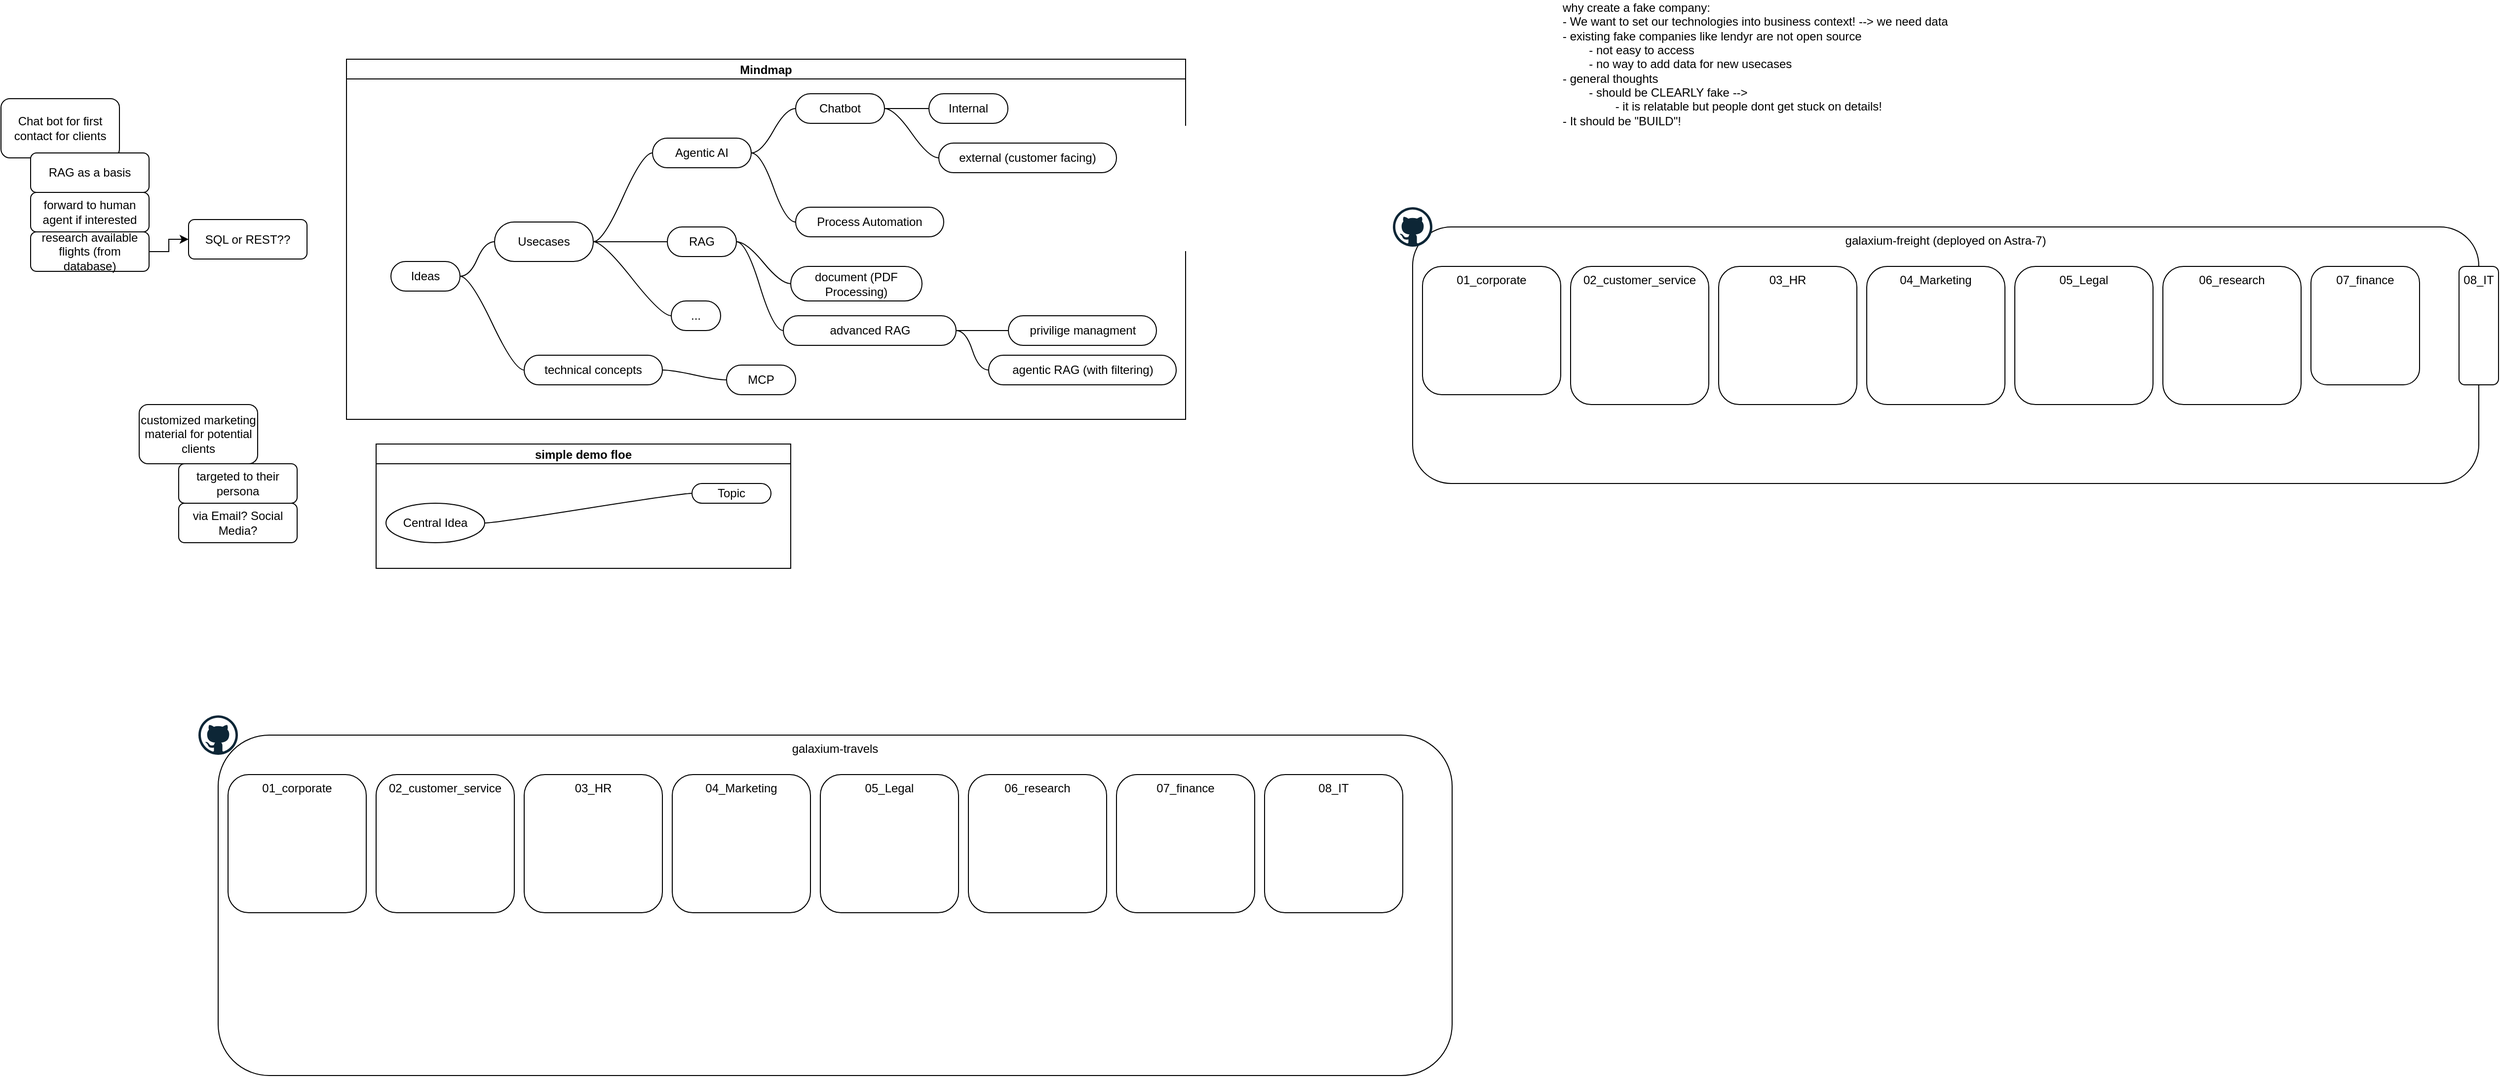 <mxfile version="26.2.2">
  <diagram name="Seite-1" id="2PyKl96wRA6kix1MNpUL">
    <mxGraphModel dx="2246" dy="1999" grid="1" gridSize="10" guides="1" tooltips="1" connect="1" arrows="1" fold="1" page="1" pageScale="1" pageWidth="827" pageHeight="1169" math="0" shadow="0">
      <root>
        <mxCell id="0" />
        <mxCell id="1" parent="0" />
        <mxCell id="Tkfj0mvICvi8Fl6UQZ2X-1" value="galaxium-travels" style="rounded=1;whiteSpace=wrap;html=1;verticalAlign=top;" vertex="1" parent="1">
          <mxGeometry x="140" y="345" width="1250" height="345" as="geometry" />
        </mxCell>
        <mxCell id="Tkfj0mvICvi8Fl6UQZ2X-2" value="" style="dashed=0;outlineConnect=0;html=1;align=center;labelPosition=center;verticalLabelPosition=bottom;verticalAlign=top;shape=mxgraph.weblogos.github" vertex="1" parent="1">
          <mxGeometry x="120" y="325" width="40" height="40" as="geometry" />
        </mxCell>
        <mxCell id="Tkfj0mvICvi8Fl6UQZ2X-7" value="01_corporate" style="rounded=1;whiteSpace=wrap;html=1;verticalAlign=top;" vertex="1" parent="1">
          <mxGeometry x="150" y="385" width="140" height="140" as="geometry" />
        </mxCell>
        <mxCell id="Tkfj0mvICvi8Fl6UQZ2X-8" value="02_customer_service" style="rounded=1;whiteSpace=wrap;html=1;verticalAlign=top;" vertex="1" parent="1">
          <mxGeometry x="300" y="385" width="140" height="140" as="geometry" />
        </mxCell>
        <mxCell id="Tkfj0mvICvi8Fl6UQZ2X-9" value="03_HR" style="rounded=1;whiteSpace=wrap;html=1;verticalAlign=top;" vertex="1" parent="1">
          <mxGeometry x="450" y="385" width="140" height="140" as="geometry" />
        </mxCell>
        <mxCell id="Tkfj0mvICvi8Fl6UQZ2X-10" value="04_Marketing" style="rounded=1;whiteSpace=wrap;html=1;verticalAlign=top;" vertex="1" parent="1">
          <mxGeometry x="600" y="385" width="140" height="140" as="geometry" />
        </mxCell>
        <mxCell id="Tkfj0mvICvi8Fl6UQZ2X-11" value="05_Legal" style="rounded=1;whiteSpace=wrap;html=1;verticalAlign=top;" vertex="1" parent="1">
          <mxGeometry x="750" y="385" width="140" height="140" as="geometry" />
        </mxCell>
        <mxCell id="Tkfj0mvICvi8Fl6UQZ2X-12" value="06_research" style="rounded=1;whiteSpace=wrap;html=1;verticalAlign=top;" vertex="1" parent="1">
          <mxGeometry x="900" y="385" width="140" height="140" as="geometry" />
        </mxCell>
        <mxCell id="Tkfj0mvICvi8Fl6UQZ2X-13" value="07_finance" style="rounded=1;whiteSpace=wrap;html=1;verticalAlign=top;" vertex="1" parent="1">
          <mxGeometry x="1050" y="385" width="140" height="140" as="geometry" />
        </mxCell>
        <mxCell id="Tkfj0mvICvi8Fl6UQZ2X-14" value="08_IT" style="rounded=1;whiteSpace=wrap;html=1;verticalAlign=top;" vertex="1" parent="1">
          <mxGeometry x="1200" y="385" width="140" height="140" as="geometry" />
        </mxCell>
        <mxCell id="Tkfj0mvICvi8Fl6UQZ2X-21" value="Mindmap" style="swimlane;startSize=20;horizontal=1;containerType=tree;" vertex="1" parent="1">
          <mxGeometry x="270" y="-340" width="850" height="365" as="geometry" />
        </mxCell>
        <mxCell id="Tkfj0mvICvi8Fl6UQZ2X-22" value="" style="edgeStyle=entityRelationEdgeStyle;startArrow=none;endArrow=none;segment=10;curved=1;sourcePerimeterSpacing=0;targetPerimeterSpacing=0;rounded=0;" edge="1" parent="Tkfj0mvICvi8Fl6UQZ2X-21" source="Tkfj0mvICvi8Fl6UQZ2X-26" target="Tkfj0mvICvi8Fl6UQZ2X-27">
          <mxGeometry relative="1" as="geometry" />
        </mxCell>
        <mxCell id="Tkfj0mvICvi8Fl6UQZ2X-24" value="" style="edgeStyle=entityRelationEdgeStyle;startArrow=none;endArrow=none;segment=10;curved=1;sourcePerimeterSpacing=0;targetPerimeterSpacing=0;rounded=0;" edge="1" parent="Tkfj0mvICvi8Fl6UQZ2X-21" source="Tkfj0mvICvi8Fl6UQZ2X-26" target="Tkfj0mvICvi8Fl6UQZ2X-29">
          <mxGeometry relative="1" as="geometry" />
        </mxCell>
        <mxCell id="Tkfj0mvICvi8Fl6UQZ2X-26" value="Usecases" style="whiteSpace=wrap;html=1;align=center;treeFolding=1;treeMoving=1;newEdgeStyle={&quot;edgeStyle&quot;:&quot;entityRelationEdgeStyle&quot;,&quot;startArrow&quot;:&quot;none&quot;,&quot;endArrow&quot;:&quot;none&quot;,&quot;segment&quot;:10,&quot;curved&quot;:1,&quot;sourcePerimeterSpacing&quot;:0,&quot;targetPerimeterSpacing&quot;:0};rounded=1;arcSize=50;strokeWidth=1;autosize=1;spacing=4;" vertex="1" parent="Tkfj0mvICvi8Fl6UQZ2X-21">
          <mxGeometry x="150" y="165" width="100" height="40" as="geometry" />
        </mxCell>
        <mxCell id="Tkfj0mvICvi8Fl6UQZ2X-27" value="Agentic AI" style="whiteSpace=wrap;html=1;rounded=1;arcSize=50;align=center;verticalAlign=middle;strokeWidth=1;autosize=1;spacing=4;treeFolding=1;treeMoving=1;newEdgeStyle={&quot;edgeStyle&quot;:&quot;entityRelationEdgeStyle&quot;,&quot;startArrow&quot;:&quot;none&quot;,&quot;endArrow&quot;:&quot;none&quot;,&quot;segment&quot;:10,&quot;curved&quot;:1,&quot;sourcePerimeterSpacing&quot;:0,&quot;targetPerimeterSpacing&quot;:0};" vertex="1" parent="Tkfj0mvICvi8Fl6UQZ2X-21">
          <mxGeometry x="310" y="80" width="100" height="30" as="geometry" />
        </mxCell>
        <mxCell id="Tkfj0mvICvi8Fl6UQZ2X-29" value="RAG" style="whiteSpace=wrap;html=1;rounded=1;arcSize=50;align=center;verticalAlign=middle;strokeWidth=1;autosize=1;spacing=4;treeFolding=1;treeMoving=1;newEdgeStyle={&quot;edgeStyle&quot;:&quot;entityRelationEdgeStyle&quot;,&quot;startArrow&quot;:&quot;none&quot;,&quot;endArrow&quot;:&quot;none&quot;,&quot;segment&quot;:10,&quot;curved&quot;:1,&quot;sourcePerimeterSpacing&quot;:0,&quot;targetPerimeterSpacing&quot;:0};" vertex="1" parent="Tkfj0mvICvi8Fl6UQZ2X-21">
          <mxGeometry x="325" y="170" width="70" height="30" as="geometry" />
        </mxCell>
        <mxCell id="Tkfj0mvICvi8Fl6UQZ2X-31" value="" style="edgeStyle=entityRelationEdgeStyle;startArrow=none;endArrow=none;segment=10;curved=1;sourcePerimeterSpacing=0;targetPerimeterSpacing=0;rounded=0;" edge="1" target="Tkfj0mvICvi8Fl6UQZ2X-32" source="Tkfj0mvICvi8Fl6UQZ2X-27" parent="Tkfj0mvICvi8Fl6UQZ2X-21">
          <mxGeometry relative="1" as="geometry">
            <mxPoint x="370" y="-220" as="sourcePoint" />
          </mxGeometry>
        </mxCell>
        <mxCell id="Tkfj0mvICvi8Fl6UQZ2X-32" value="Chatbot" style="whiteSpace=wrap;html=1;rounded=1;arcSize=50;align=center;verticalAlign=middle;strokeWidth=1;autosize=1;spacing=4;treeFolding=1;treeMoving=1;newEdgeStyle={&quot;edgeStyle&quot;:&quot;entityRelationEdgeStyle&quot;,&quot;startArrow&quot;:&quot;none&quot;,&quot;endArrow&quot;:&quot;none&quot;,&quot;segment&quot;:10,&quot;curved&quot;:1,&quot;sourcePerimeterSpacing&quot;:0,&quot;targetPerimeterSpacing&quot;:0};" vertex="1" parent="Tkfj0mvICvi8Fl6UQZ2X-21">
          <mxGeometry x="455" y="35" width="90" height="30" as="geometry" />
        </mxCell>
        <mxCell id="Tkfj0mvICvi8Fl6UQZ2X-33" value="" style="edgeStyle=entityRelationEdgeStyle;startArrow=none;endArrow=none;segment=10;curved=1;sourcePerimeterSpacing=0;targetPerimeterSpacing=0;rounded=0;" edge="1" target="Tkfj0mvICvi8Fl6UQZ2X-34" source="Tkfj0mvICvi8Fl6UQZ2X-32" parent="Tkfj0mvICvi8Fl6UQZ2X-21">
          <mxGeometry relative="1" as="geometry">
            <mxPoint x="520" y="-270" as="sourcePoint" />
          </mxGeometry>
        </mxCell>
        <mxCell id="Tkfj0mvICvi8Fl6UQZ2X-34" value="Internal" style="whiteSpace=wrap;html=1;rounded=1;arcSize=50;align=center;verticalAlign=middle;strokeWidth=1;autosize=1;spacing=4;treeFolding=1;treeMoving=1;newEdgeStyle={&quot;edgeStyle&quot;:&quot;entityRelationEdgeStyle&quot;,&quot;startArrow&quot;:&quot;none&quot;,&quot;endArrow&quot;:&quot;none&quot;,&quot;segment&quot;:10,&quot;curved&quot;:1,&quot;sourcePerimeterSpacing&quot;:0,&quot;targetPerimeterSpacing&quot;:0};" vertex="1" parent="Tkfj0mvICvi8Fl6UQZ2X-21">
          <mxGeometry x="590" y="35" width="80" height="30" as="geometry" />
        </mxCell>
        <mxCell id="Tkfj0mvICvi8Fl6UQZ2X-37" value="" style="edgeStyle=entityRelationEdgeStyle;startArrow=none;endArrow=none;segment=10;curved=1;sourcePerimeterSpacing=0;targetPerimeterSpacing=0;rounded=0;" edge="1" target="Tkfj0mvICvi8Fl6UQZ2X-38" source="Tkfj0mvICvi8Fl6UQZ2X-32" parent="Tkfj0mvICvi8Fl6UQZ2X-21">
          <mxGeometry relative="1" as="geometry">
            <mxPoint x="520" y="-270" as="sourcePoint" />
          </mxGeometry>
        </mxCell>
        <mxCell id="Tkfj0mvICvi8Fl6UQZ2X-38" value="external (customer facing)" style="whiteSpace=wrap;html=1;rounded=1;arcSize=50;align=center;verticalAlign=middle;strokeWidth=1;autosize=1;spacing=4;treeFolding=1;treeMoving=1;newEdgeStyle={&quot;edgeStyle&quot;:&quot;entityRelationEdgeStyle&quot;,&quot;startArrow&quot;:&quot;none&quot;,&quot;endArrow&quot;:&quot;none&quot;,&quot;segment&quot;:10,&quot;curved&quot;:1,&quot;sourcePerimeterSpacing&quot;:0,&quot;targetPerimeterSpacing&quot;:0};" vertex="1" parent="Tkfj0mvICvi8Fl6UQZ2X-21">
          <mxGeometry x="600" y="85" width="180" height="30" as="geometry" />
        </mxCell>
        <mxCell id="Tkfj0mvICvi8Fl6UQZ2X-46" value="" style="edgeStyle=entityRelationEdgeStyle;rounded=0;orthogonalLoop=1;jettySize=auto;html=1;startArrow=none;endArrow=none;segment=10;curved=1;sourcePerimeterSpacing=0;targetPerimeterSpacing=0;" edge="1" source="Tkfj0mvICvi8Fl6UQZ2X-26" target="Tkfj0mvICvi8Fl6UQZ2X-47" parent="Tkfj0mvICvi8Fl6UQZ2X-21">
          <mxGeometry relative="1" as="geometry" />
        </mxCell>
        <mxCell id="Tkfj0mvICvi8Fl6UQZ2X-47" value="..." style="whiteSpace=wrap;html=1;align=center;treeFolding=1;treeMoving=1;newEdgeStyle={&quot;edgeStyle&quot;:&quot;entityRelationEdgeStyle&quot;,&quot;startArrow&quot;:&quot;none&quot;,&quot;endArrow&quot;:&quot;none&quot;,&quot;segment&quot;:10,&quot;curved&quot;:1,&quot;sourcePerimeterSpacing&quot;:0,&quot;targetPerimeterSpacing&quot;:0};rounded=1;arcSize=50;strokeWidth=1;autosize=1;spacing=4;" vertex="1" parent="Tkfj0mvICvi8Fl6UQZ2X-21">
          <mxGeometry x="329" y="245" width="50" height="30" as="geometry" />
        </mxCell>
        <mxCell id="Tkfj0mvICvi8Fl6UQZ2X-48" value="" style="edgeStyle=entityRelationEdgeStyle;startArrow=none;endArrow=none;segment=10;curved=1;sourcePerimeterSpacing=0;targetPerimeterSpacing=0;rounded=0;" edge="1" target="Tkfj0mvICvi8Fl6UQZ2X-49" source="Tkfj0mvICvi8Fl6UQZ2X-27" parent="Tkfj0mvICvi8Fl6UQZ2X-21">
          <mxGeometry relative="1" as="geometry">
            <mxPoint x="360" y="-215" as="sourcePoint" />
          </mxGeometry>
        </mxCell>
        <mxCell id="Tkfj0mvICvi8Fl6UQZ2X-49" value="Process Automation" style="whiteSpace=wrap;html=1;rounded=1;arcSize=50;align=center;verticalAlign=middle;strokeWidth=1;autosize=1;spacing=4;treeFolding=1;treeMoving=1;newEdgeStyle={&quot;edgeStyle&quot;:&quot;entityRelationEdgeStyle&quot;,&quot;startArrow&quot;:&quot;none&quot;,&quot;endArrow&quot;:&quot;none&quot;,&quot;segment&quot;:10,&quot;curved&quot;:1,&quot;sourcePerimeterSpacing&quot;:0,&quot;targetPerimeterSpacing&quot;:0};" vertex="1" parent="Tkfj0mvICvi8Fl6UQZ2X-21">
          <mxGeometry x="455" y="150" width="150" height="30" as="geometry" />
        </mxCell>
        <mxCell id="Tkfj0mvICvi8Fl6UQZ2X-50" value="" style="edgeStyle=entityRelationEdgeStyle;startArrow=none;endArrow=none;segment=10;curved=1;sourcePerimeterSpacing=0;targetPerimeterSpacing=0;rounded=0;" edge="1" target="Tkfj0mvICvi8Fl6UQZ2X-51" source="Tkfj0mvICvi8Fl6UQZ2X-29" parent="Tkfj0mvICvi8Fl6UQZ2X-21">
          <mxGeometry relative="1" as="geometry">
            <mxPoint x="360" y="-215" as="sourcePoint" />
          </mxGeometry>
        </mxCell>
        <mxCell id="Tkfj0mvICvi8Fl6UQZ2X-51" value="document (PDF Processing)" style="whiteSpace=wrap;html=1;rounded=1;arcSize=50;align=center;verticalAlign=middle;strokeWidth=1;autosize=1;spacing=4;treeFolding=1;treeMoving=1;newEdgeStyle={&quot;edgeStyle&quot;:&quot;entityRelationEdgeStyle&quot;,&quot;startArrow&quot;:&quot;none&quot;,&quot;endArrow&quot;:&quot;none&quot;,&quot;segment&quot;:10,&quot;curved&quot;:1,&quot;sourcePerimeterSpacing&quot;:0,&quot;targetPerimeterSpacing&quot;:0};" vertex="1" parent="Tkfj0mvICvi8Fl6UQZ2X-21">
          <mxGeometry x="450" y="210" width="133" height="35" as="geometry" />
        </mxCell>
        <mxCell id="Tkfj0mvICvi8Fl6UQZ2X-52" value="" style="edgeStyle=entityRelationEdgeStyle;rounded=0;orthogonalLoop=1;jettySize=auto;html=1;startArrow=none;endArrow=none;segment=10;curved=1;sourcePerimeterSpacing=0;targetPerimeterSpacing=0;" edge="1" source="Tkfj0mvICvi8Fl6UQZ2X-26" target="Tkfj0mvICvi8Fl6UQZ2X-57" parent="Tkfj0mvICvi8Fl6UQZ2X-21">
          <mxGeometry relative="1" as="geometry" />
        </mxCell>
        <mxCell id="Tkfj0mvICvi8Fl6UQZ2X-53" value="technical concepts" style="whiteSpace=wrap;html=1;align=center;treeFolding=1;treeMoving=1;newEdgeStyle={&quot;edgeStyle&quot;:&quot;entityRelationEdgeStyle&quot;,&quot;startArrow&quot;:&quot;none&quot;,&quot;endArrow&quot;:&quot;none&quot;,&quot;segment&quot;:10,&quot;curved&quot;:1,&quot;sourcePerimeterSpacing&quot;:0,&quot;targetPerimeterSpacing&quot;:0};rounded=1;arcSize=50;strokeWidth=1;autosize=1;spacing=4;" vertex="1" parent="Tkfj0mvICvi8Fl6UQZ2X-21">
          <mxGeometry x="180" y="300" width="140" height="30" as="geometry" />
        </mxCell>
        <mxCell id="Tkfj0mvICvi8Fl6UQZ2X-56" value="" style="edgeStyle=entityRelationEdgeStyle;rounded=0;orthogonalLoop=1;jettySize=auto;html=1;startArrow=none;endArrow=none;segment=10;curved=1;sourcePerimeterSpacing=0;targetPerimeterSpacing=0;" edge="1" target="Tkfj0mvICvi8Fl6UQZ2X-53" source="Tkfj0mvICvi8Fl6UQZ2X-57" parent="Tkfj0mvICvi8Fl6UQZ2X-21">
          <mxGeometry relative="1" as="geometry">
            <mxPoint x="340" y="-95" as="sourcePoint" />
          </mxGeometry>
        </mxCell>
        <mxCell id="Tkfj0mvICvi8Fl6UQZ2X-57" value="Ideas" style="whiteSpace=wrap;html=1;align=center;treeFolding=1;treeMoving=1;newEdgeStyle={&quot;edgeStyle&quot;:&quot;entityRelationEdgeStyle&quot;,&quot;startArrow&quot;:&quot;none&quot;,&quot;endArrow&quot;:&quot;none&quot;,&quot;segment&quot;:10,&quot;curved&quot;:1,&quot;sourcePerimeterSpacing&quot;:0,&quot;targetPerimeterSpacing&quot;:0};rounded=1;arcSize=50;strokeWidth=1;autosize=1;spacing=4;" vertex="1" parent="Tkfj0mvICvi8Fl6UQZ2X-21">
          <mxGeometry x="45" y="205" width="70" height="30" as="geometry" />
        </mxCell>
        <mxCell id="Tkfj0mvICvi8Fl6UQZ2X-58" value="" style="edgeStyle=entityRelationEdgeStyle;rounded=0;orthogonalLoop=1;jettySize=auto;html=1;startArrow=none;endArrow=none;segment=10;curved=1;sourcePerimeterSpacing=0;targetPerimeterSpacing=0;" edge="1" target="Tkfj0mvICvi8Fl6UQZ2X-59" source="Tkfj0mvICvi8Fl6UQZ2X-53" parent="Tkfj0mvICvi8Fl6UQZ2X-21">
          <mxGeometry relative="1" as="geometry">
            <mxPoint x="320" y="-60" as="sourcePoint" />
          </mxGeometry>
        </mxCell>
        <mxCell id="Tkfj0mvICvi8Fl6UQZ2X-59" value="MCP" style="whiteSpace=wrap;html=1;align=center;treeFolding=1;treeMoving=1;newEdgeStyle={&quot;edgeStyle&quot;:&quot;entityRelationEdgeStyle&quot;,&quot;startArrow&quot;:&quot;none&quot;,&quot;endArrow&quot;:&quot;none&quot;,&quot;segment&quot;:10,&quot;curved&quot;:1,&quot;sourcePerimeterSpacing&quot;:0,&quot;targetPerimeterSpacing&quot;:0};rounded=1;arcSize=50;strokeWidth=1;autosize=1;spacing=4;" vertex="1" parent="Tkfj0mvICvi8Fl6UQZ2X-21">
          <mxGeometry x="385" y="310" width="70" height="30" as="geometry" />
        </mxCell>
        <mxCell id="Tkfj0mvICvi8Fl6UQZ2X-60" value="" style="edgeStyle=entityRelationEdgeStyle;startArrow=none;endArrow=none;segment=10;curved=1;sourcePerimeterSpacing=0;targetPerimeterSpacing=0;rounded=0;" edge="1" target="Tkfj0mvICvi8Fl6UQZ2X-61" source="Tkfj0mvICvi8Fl6UQZ2X-29" parent="Tkfj0mvICvi8Fl6UQZ2X-21">
          <mxGeometry relative="1" as="geometry">
            <mxPoint x="460" y="-65" as="sourcePoint" />
          </mxGeometry>
        </mxCell>
        <mxCell id="Tkfj0mvICvi8Fl6UQZ2X-61" value="advanced RAG" style="whiteSpace=wrap;html=1;rounded=1;arcSize=50;align=center;verticalAlign=middle;strokeWidth=1;autosize=1;spacing=4;treeFolding=1;treeMoving=1;newEdgeStyle={&quot;edgeStyle&quot;:&quot;entityRelationEdgeStyle&quot;,&quot;startArrow&quot;:&quot;none&quot;,&quot;endArrow&quot;:&quot;none&quot;,&quot;segment&quot;:10,&quot;curved&quot;:1,&quot;sourcePerimeterSpacing&quot;:0,&quot;targetPerimeterSpacing&quot;:0};" vertex="1" parent="Tkfj0mvICvi8Fl6UQZ2X-21">
          <mxGeometry x="442.5" y="260" width="175" height="30" as="geometry" />
        </mxCell>
        <mxCell id="Tkfj0mvICvi8Fl6UQZ2X-62" value="" style="edgeStyle=entityRelationEdgeStyle;startArrow=none;endArrow=none;segment=10;curved=1;sourcePerimeterSpacing=0;targetPerimeterSpacing=0;rounded=0;" edge="1" target="Tkfj0mvICvi8Fl6UQZ2X-63" source="Tkfj0mvICvi8Fl6UQZ2X-61" parent="Tkfj0mvICvi8Fl6UQZ2X-21">
          <mxGeometry relative="1" as="geometry">
            <mxPoint x="605" y="-65" as="sourcePoint" />
          </mxGeometry>
        </mxCell>
        <mxCell id="Tkfj0mvICvi8Fl6UQZ2X-63" value="privilige managment" style="whiteSpace=wrap;html=1;rounded=1;arcSize=50;align=center;verticalAlign=middle;strokeWidth=1;autosize=1;spacing=4;treeFolding=1;treeMoving=1;newEdgeStyle={&quot;edgeStyle&quot;:&quot;entityRelationEdgeStyle&quot;,&quot;startArrow&quot;:&quot;none&quot;,&quot;endArrow&quot;:&quot;none&quot;,&quot;segment&quot;:10,&quot;curved&quot;:1,&quot;sourcePerimeterSpacing&quot;:0,&quot;targetPerimeterSpacing&quot;:0};" vertex="1" parent="Tkfj0mvICvi8Fl6UQZ2X-21">
          <mxGeometry x="670.5" y="260" width="150" height="30" as="geometry" />
        </mxCell>
        <mxCell id="Tkfj0mvICvi8Fl6UQZ2X-64" value="" style="edgeStyle=entityRelationEdgeStyle;startArrow=none;endArrow=none;segment=10;curved=1;sourcePerimeterSpacing=0;targetPerimeterSpacing=0;rounded=0;" edge="1" target="Tkfj0mvICvi8Fl6UQZ2X-65" source="Tkfj0mvICvi8Fl6UQZ2X-61" parent="Tkfj0mvICvi8Fl6UQZ2X-21">
          <mxGeometry relative="1" as="geometry">
            <mxPoint x="605" y="-65" as="sourcePoint" />
          </mxGeometry>
        </mxCell>
        <mxCell id="Tkfj0mvICvi8Fl6UQZ2X-65" value="agentic RAG (with filtering&lt;span style=&quot;background-color: transparent; color: light-dark(rgb(0, 0, 0), rgb(255, 255, 255));&quot;&gt;)&lt;/span&gt;" style="whiteSpace=wrap;html=1;rounded=1;arcSize=50;align=center;verticalAlign=middle;strokeWidth=1;autosize=1;spacing=4;treeFolding=1;treeMoving=1;newEdgeStyle={&quot;edgeStyle&quot;:&quot;entityRelationEdgeStyle&quot;,&quot;startArrow&quot;:&quot;none&quot;,&quot;endArrow&quot;:&quot;none&quot;,&quot;segment&quot;:10,&quot;curved&quot;:1,&quot;sourcePerimeterSpacing&quot;:0,&quot;targetPerimeterSpacing&quot;:0};" vertex="1" parent="Tkfj0mvICvi8Fl6UQZ2X-21">
          <mxGeometry x="650.5" y="300" width="190" height="30" as="geometry" />
        </mxCell>
        <mxCell id="Tkfj0mvICvi8Fl6UQZ2X-66" value="simple demo floe" style="swimlane;startSize=20;horizontal=1;containerType=tree;" vertex="1" parent="1">
          <mxGeometry x="300" y="50" width="420" height="126" as="geometry" />
        </mxCell>
        <mxCell id="Tkfj0mvICvi8Fl6UQZ2X-67" value="" style="edgeStyle=entityRelationEdgeStyle;startArrow=none;endArrow=none;segment=10;curved=1;sourcePerimeterSpacing=0;targetPerimeterSpacing=0;rounded=0;" edge="1" parent="Tkfj0mvICvi8Fl6UQZ2X-66" source="Tkfj0mvICvi8Fl6UQZ2X-71" target="Tkfj0mvICvi8Fl6UQZ2X-72">
          <mxGeometry relative="1" as="geometry" />
        </mxCell>
        <mxCell id="Tkfj0mvICvi8Fl6UQZ2X-71" value="Central Idea" style="ellipse;whiteSpace=wrap;html=1;align=center;treeFolding=1;treeMoving=1;newEdgeStyle={&quot;edgeStyle&quot;:&quot;entityRelationEdgeStyle&quot;,&quot;startArrow&quot;:&quot;none&quot;,&quot;endArrow&quot;:&quot;none&quot;,&quot;segment&quot;:10,&quot;curved&quot;:1,&quot;sourcePerimeterSpacing&quot;:0,&quot;targetPerimeterSpacing&quot;:0};" vertex="1" parent="Tkfj0mvICvi8Fl6UQZ2X-66">
          <mxGeometry x="10" y="60" width="100" height="40" as="geometry" />
        </mxCell>
        <mxCell id="Tkfj0mvICvi8Fl6UQZ2X-72" value="Topic" style="whiteSpace=wrap;html=1;rounded=1;arcSize=50;align=center;verticalAlign=middle;strokeWidth=1;autosize=1;spacing=4;treeFolding=1;treeMoving=1;newEdgeStyle={&quot;edgeStyle&quot;:&quot;entityRelationEdgeStyle&quot;,&quot;startArrow&quot;:&quot;none&quot;,&quot;endArrow&quot;:&quot;none&quot;,&quot;segment&quot;:10,&quot;curved&quot;:1,&quot;sourcePerimeterSpacing&quot;:0,&quot;targetPerimeterSpacing&quot;:0};" vertex="1" parent="Tkfj0mvICvi8Fl6UQZ2X-66">
          <mxGeometry x="320" y="40" width="80" height="20" as="geometry" />
        </mxCell>
        <mxCell id="Tkfj0mvICvi8Fl6UQZ2X-86" value="galaxium-freight (deployed on Astra-7)" style="rounded=1;whiteSpace=wrap;html=1;verticalAlign=top;" vertex="1" parent="1">
          <mxGeometry x="1350" y="-170" width="1080" height="260" as="geometry" />
        </mxCell>
        <mxCell id="Tkfj0mvICvi8Fl6UQZ2X-87" value="" style="dashed=0;outlineConnect=0;html=1;align=center;labelPosition=center;verticalLabelPosition=bottom;verticalAlign=top;shape=mxgraph.weblogos.github" vertex="1" parent="1">
          <mxGeometry x="1330" y="-190" width="40" height="40" as="geometry" />
        </mxCell>
        <mxCell id="Tkfj0mvICvi8Fl6UQZ2X-88" value="01_corporate" style="rounded=1;whiteSpace=wrap;html=1;verticalAlign=top;" vertex="1" parent="1">
          <mxGeometry x="1360" y="-130" width="140" height="130" as="geometry" />
        </mxCell>
        <mxCell id="Tkfj0mvICvi8Fl6UQZ2X-89" value="02_customer_service" style="rounded=1;whiteSpace=wrap;html=1;verticalAlign=top;" vertex="1" parent="1">
          <mxGeometry x="1510" y="-130" width="140" height="140" as="geometry" />
        </mxCell>
        <mxCell id="Tkfj0mvICvi8Fl6UQZ2X-90" value="03_HR" style="rounded=1;whiteSpace=wrap;html=1;verticalAlign=top;" vertex="1" parent="1">
          <mxGeometry x="1660" y="-130" width="140" height="140" as="geometry" />
        </mxCell>
        <mxCell id="Tkfj0mvICvi8Fl6UQZ2X-91" value="04_Marketing" style="rounded=1;whiteSpace=wrap;html=1;verticalAlign=top;" vertex="1" parent="1">
          <mxGeometry x="1810" y="-130" width="140" height="140" as="geometry" />
        </mxCell>
        <mxCell id="Tkfj0mvICvi8Fl6UQZ2X-92" value="05_Legal" style="rounded=1;whiteSpace=wrap;html=1;verticalAlign=top;" vertex="1" parent="1">
          <mxGeometry x="1960" y="-130" width="140" height="140" as="geometry" />
        </mxCell>
        <mxCell id="Tkfj0mvICvi8Fl6UQZ2X-93" value="06_research" style="rounded=1;whiteSpace=wrap;html=1;verticalAlign=top;" vertex="1" parent="1">
          <mxGeometry x="2110" y="-130" width="140" height="140" as="geometry" />
        </mxCell>
        <mxCell id="Tkfj0mvICvi8Fl6UQZ2X-94" value="07_finance" style="rounded=1;whiteSpace=wrap;html=1;verticalAlign=top;" vertex="1" parent="1">
          <mxGeometry x="2260" y="-130" width="110" height="120" as="geometry" />
        </mxCell>
        <mxCell id="Tkfj0mvICvi8Fl6UQZ2X-95" value="08_IT" style="rounded=1;whiteSpace=wrap;html=1;verticalAlign=top;" vertex="1" parent="1">
          <mxGeometry x="2410" y="-130" width="40" height="120" as="geometry" />
        </mxCell>
        <mxCell id="Tkfj0mvICvi8Fl6UQZ2X-96" value="why create a fake company:&lt;div&gt;- We want to set our technologies into business context! --&amp;gt; we need data&lt;/div&gt;&lt;div&gt;- existing fake companies like lendyr are not open source&lt;/div&gt;&lt;div&gt;&lt;span style=&quot;white-space: pre;&quot;&gt;&#x9;&lt;/span&gt;- not easy to access&amp;nbsp;&lt;br&gt;&lt;/div&gt;&lt;div&gt;&lt;span style=&quot;white-space: pre;&quot;&gt;&#x9;&lt;/span&gt;- no way to add data for new usecases&lt;br&gt;&lt;/div&gt;&lt;div&gt;- general thoughts&lt;/div&gt;&lt;div&gt;&lt;span style=&quot;white-space: pre;&quot;&gt;&#x9;&lt;/span&gt;- should be CLEARLY fake --&amp;gt;&amp;nbsp;&lt;/div&gt;&lt;div&gt;&lt;span style=&quot;white-space: pre;&quot;&gt;&#x9;&lt;/span&gt;&lt;span style=&quot;white-space: pre;&quot;&gt;&#x9;&lt;/span&gt;- it is relatable but people dont get stuck on details!&lt;br&gt;&lt;/div&gt;&lt;div&gt;- It should be &quot;BUILD&quot;!&lt;/div&gt;" style="text;html=1;align=left;verticalAlign=middle;whiteSpace=wrap;rounded=0;" vertex="1" parent="1">
          <mxGeometry x="1500" y="-400" width="406" height="130" as="geometry" />
        </mxCell>
        <mxCell id="Tkfj0mvICvi8Fl6UQZ2X-97" value="Chat bot for first contact for clients" style="rounded=1;whiteSpace=wrap;html=1;" vertex="1" parent="1">
          <mxGeometry x="-80" y="-300" width="120" height="60" as="geometry" />
        </mxCell>
        <mxCell id="Tkfj0mvICvi8Fl6UQZ2X-98" value="RAG as a basis" style="rounded=1;whiteSpace=wrap;html=1;" vertex="1" parent="1">
          <mxGeometry x="-50" y="-245" width="120" height="40" as="geometry" />
        </mxCell>
        <mxCell id="Tkfj0mvICvi8Fl6UQZ2X-99" value="forward to human agent if interested" style="rounded=1;whiteSpace=wrap;html=1;" vertex="1" parent="1">
          <mxGeometry x="-50" y="-205" width="120" height="40" as="geometry" />
        </mxCell>
        <mxCell id="Tkfj0mvICvi8Fl6UQZ2X-100" value="customized marketing material for potential clients" style="rounded=1;whiteSpace=wrap;html=1;" vertex="1" parent="1">
          <mxGeometry x="60" y="10" width="120" height="60" as="geometry" />
        </mxCell>
        <mxCell id="Tkfj0mvICvi8Fl6UQZ2X-101" value="targeted to their persona" style="rounded=1;whiteSpace=wrap;html=1;" vertex="1" parent="1">
          <mxGeometry x="100" y="70" width="120" height="40" as="geometry" />
        </mxCell>
        <mxCell id="Tkfj0mvICvi8Fl6UQZ2X-102" value="via Email? Social Media?" style="rounded=1;whiteSpace=wrap;html=1;" vertex="1" parent="1">
          <mxGeometry x="100" y="110" width="120" height="40" as="geometry" />
        </mxCell>
        <mxCell id="Tkfj0mvICvi8Fl6UQZ2X-106" style="edgeStyle=orthogonalEdgeStyle;rounded=0;orthogonalLoop=1;jettySize=auto;html=1;" edge="1" parent="1" source="Tkfj0mvICvi8Fl6UQZ2X-103" target="Tkfj0mvICvi8Fl6UQZ2X-104">
          <mxGeometry relative="1" as="geometry" />
        </mxCell>
        <mxCell id="Tkfj0mvICvi8Fl6UQZ2X-103" value="research available flights (from database)" style="rounded=1;whiteSpace=wrap;html=1;" vertex="1" parent="1">
          <mxGeometry x="-50" y="-165" width="120" height="40" as="geometry" />
        </mxCell>
        <mxCell id="Tkfj0mvICvi8Fl6UQZ2X-104" value="SQL or REST??" style="rounded=1;whiteSpace=wrap;html=1;" vertex="1" parent="1">
          <mxGeometry x="110" y="-177.5" width="120" height="40" as="geometry" />
        </mxCell>
      </root>
    </mxGraphModel>
  </diagram>
</mxfile>
